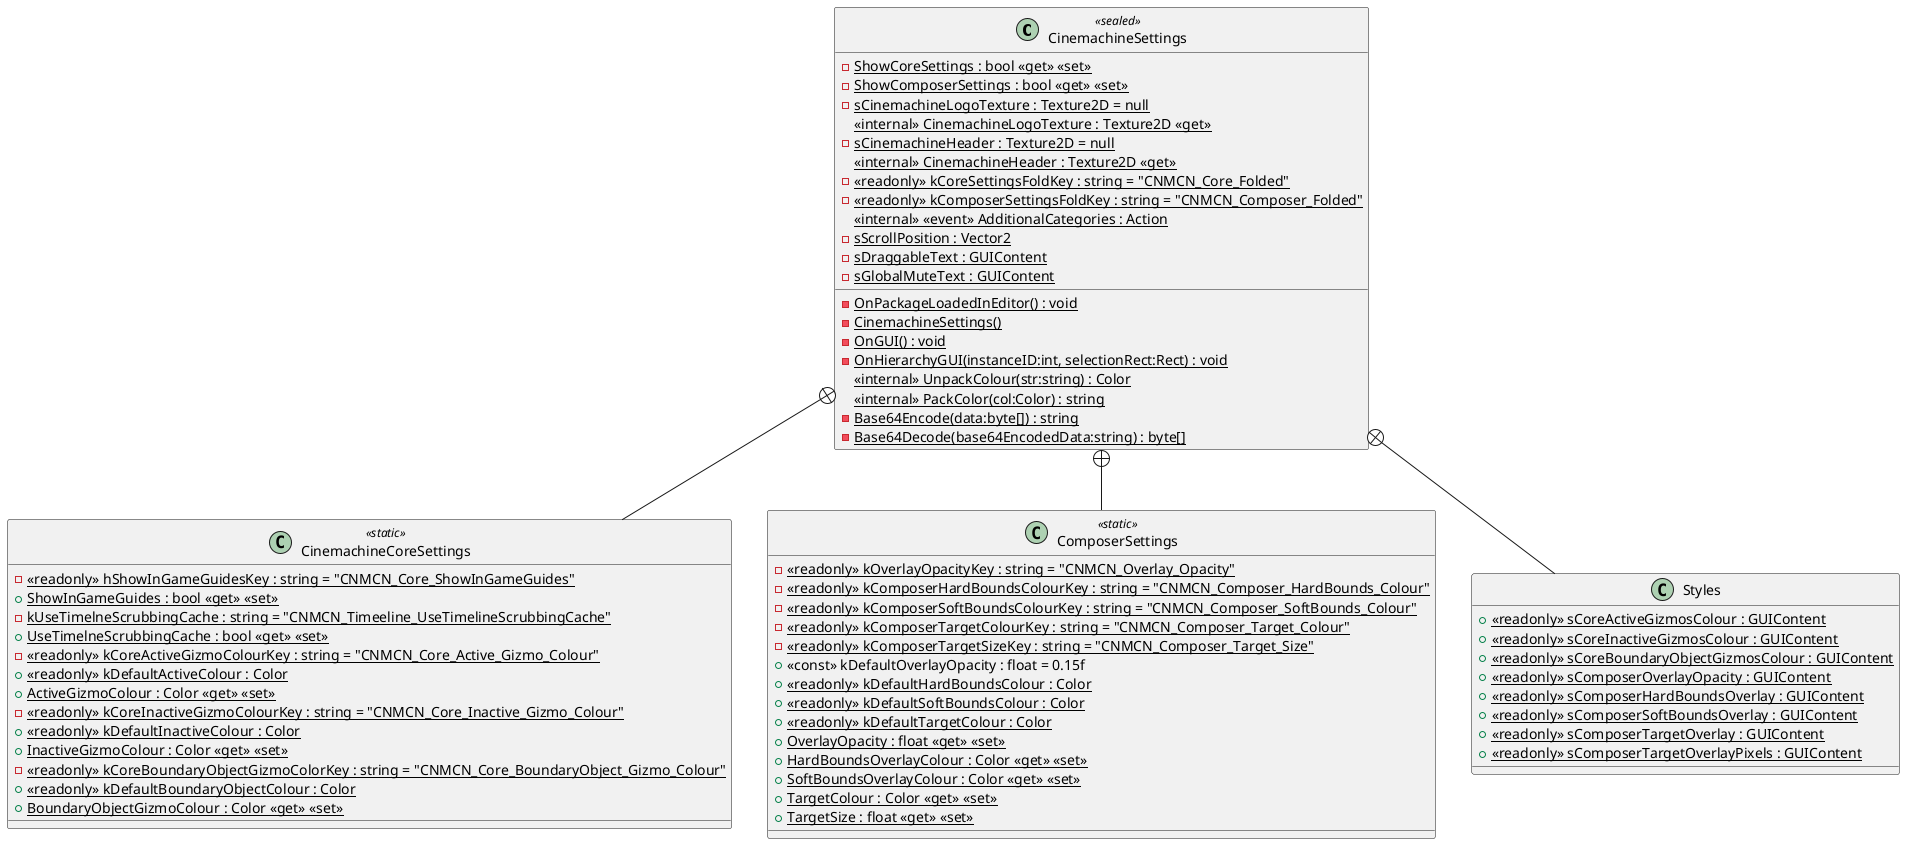 @startuml
class CinemachineSettings <<sealed>> {
    - {static} ShowCoreSettings : bool <<get>> <<set>>
    - {static} ShowComposerSettings : bool <<get>> <<set>>
    - {static} sCinemachineLogoTexture : Texture2D = null
    <<internal>> {static} CinemachineLogoTexture : Texture2D <<get>>
    - {static} sCinemachineHeader : Texture2D = null
    <<internal>> {static} CinemachineHeader : Texture2D <<get>>
    - {static} <<readonly>> kCoreSettingsFoldKey : string = "CNMCN_Core_Folded"
    - {static} <<readonly>> kComposerSettingsFoldKey : string = "CNMCN_Composer_Folded"
    <<internal>> {static}  <<event>> AdditionalCategories : Action 
    {static} - OnPackageLoadedInEditor() : void
    {static} - CinemachineSettings()
    - {static} sScrollPosition : Vector2
    {static} - sDraggableText : GUIContent
    {static} - sGlobalMuteText : GUIContent
    - {static} OnGUI() : void
    - {static} OnHierarchyGUI(instanceID:int, selectionRect:Rect) : void
    <<internal>> {static} UnpackColour(str:string) : Color
    <<internal>> {static} PackColor(col:Color) : string
    - {static} Base64Encode(data:byte[]) : string
    - {static} Base64Decode(base64EncodedData:string) : byte[]
}
class CinemachineCoreSettings <<static>> {
    - {static} <<readonly>> hShowInGameGuidesKey : string = "CNMCN_Core_ShowInGameGuides"
    + {static} ShowInGameGuides : bool <<get>> <<set>>
    {static} - kUseTimelneScrubbingCache : string = "CNMCN_Timeeline_UseTimelineScrubbingCache"
    + {static} UseTimelneScrubbingCache : bool <<get>> <<set>>
    - {static} <<readonly>> kCoreActiveGizmoColourKey : string = "CNMCN_Core_Active_Gizmo_Colour"
    + {static} <<readonly>> kDefaultActiveColour : Color
    + {static} ActiveGizmoColour : Color <<get>> <<set>>
    - {static} <<readonly>> kCoreInactiveGizmoColourKey : string = "CNMCN_Core_Inactive_Gizmo_Colour"
    + {static} <<readonly>> kDefaultInactiveColour : Color
    + {static} InactiveGizmoColour : Color <<get>> <<set>>
    - {static} <<readonly>> kCoreBoundaryObjectGizmoColorKey : string = "CNMCN_Core_BoundaryObject_Gizmo_Colour"
    + {static} <<readonly>> kDefaultBoundaryObjectColour : Color
    + {static} BoundaryObjectGizmoColour : Color <<get>> <<set>>
}
class ComposerSettings <<static>> {
    - {static} <<readonly>> kOverlayOpacityKey : string = "CNMCN_Overlay_Opacity"
    - {static} <<readonly>> kComposerHardBoundsColourKey : string = "CNMCN_Composer_HardBounds_Colour"
    - {static} <<readonly>> kComposerSoftBoundsColourKey : string = "CNMCN_Composer_SoftBounds_Colour"
    - {static} <<readonly>> kComposerTargetColourKey : string = "CNMCN_Composer_Target_Colour"
    - {static} <<readonly>> kComposerTargetSizeKey : string = "CNMCN_Composer_Target_Size"
    + <<const>> kDefaultOverlayOpacity : float = 0.15f
    + {static} <<readonly>> kDefaultHardBoundsColour : Color
    + {static} <<readonly>> kDefaultSoftBoundsColour : Color
    + {static} <<readonly>> kDefaultTargetColour : Color
    + {static} OverlayOpacity : float <<get>> <<set>>
    + {static} HardBoundsOverlayColour : Color <<get>> <<set>>
    + {static} SoftBoundsOverlayColour : Color <<get>> <<set>>
    + {static} TargetColour : Color <<get>> <<set>>
    + {static} TargetSize : float <<get>> <<set>>
}
class Styles {
    + {static} <<readonly>> sCoreActiveGizmosColour : GUIContent
    + {static} <<readonly>> sCoreInactiveGizmosColour : GUIContent
    + {static} <<readonly>> sCoreBoundaryObjectGizmosColour : GUIContent
    + {static} <<readonly>> sComposerOverlayOpacity : GUIContent
    + {static} <<readonly>> sComposerHardBoundsOverlay : GUIContent
    + {static} <<readonly>> sComposerSoftBoundsOverlay : GUIContent
    + {static} <<readonly>> sComposerTargetOverlay : GUIContent
    + {static} <<readonly>> sComposerTargetOverlayPixels : GUIContent
}
CinemachineSettings +-- CinemachineCoreSettings
CinemachineSettings +-- ComposerSettings
CinemachineSettings +-- Styles
@enduml
